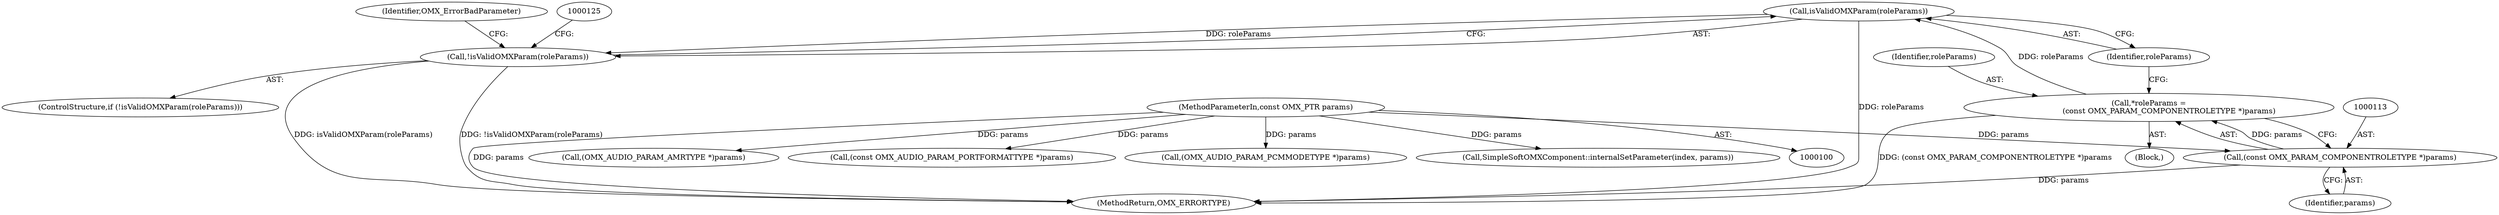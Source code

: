 digraph "0_Android_295c883fe3105b19bcd0f9e07d54c6b589fc5bff_9@pointer" {
"1000117" [label="(Call,isValidOMXParam(roleParams))"];
"1000110" [label="(Call,*roleParams =\n                 (const OMX_PARAM_COMPONENTROLETYPE *)params)"];
"1000112" [label="(Call,(const OMX_PARAM_COMPONENTROLETYPE *)params)"];
"1000102" [label="(MethodParameterIn,const OMX_PTR params)"];
"1000116" [label="(Call,!isValidOMXParam(roleParams))"];
"1000205" [label="(Call,(OMX_AUDIO_PARAM_AMRTYPE *)params)"];
"1000108" [label="(Block,)"];
"1000121" [label="(Identifier,OMX_ErrorBadParameter)"];
"1000115" [label="(ControlStructure,if (!isValidOMXParam(roleParams)))"];
"1000143" [label="(Call,(const OMX_AUDIO_PARAM_PORTFORMATTYPE *)params)"];
"1000329" [label="(MethodReturn,OMX_ERRORTYPE)"];
"1000116" [label="(Call,!isValidOMXParam(roleParams))"];
"1000110" [label="(Call,*roleParams =\n                 (const OMX_PARAM_COMPONENTROLETYPE *)params)"];
"1000112" [label="(Call,(const OMX_PARAM_COMPONENTROLETYPE *)params)"];
"1000114" [label="(Identifier,params)"];
"1000102" [label="(MethodParameterIn,const OMX_PTR params)"];
"1000286" [label="(Call,(OMX_AUDIO_PARAM_PCMMODETYPE *)params)"];
"1000111" [label="(Identifier,roleParams)"];
"1000118" [label="(Identifier,roleParams)"];
"1000117" [label="(Call,isValidOMXParam(roleParams))"];
"1000326" [label="(Call,SimpleSoftOMXComponent::internalSetParameter(index, params))"];
"1000117" -> "1000116"  [label="AST: "];
"1000117" -> "1000118"  [label="CFG: "];
"1000118" -> "1000117"  [label="AST: "];
"1000116" -> "1000117"  [label="CFG: "];
"1000117" -> "1000329"  [label="DDG: roleParams"];
"1000117" -> "1000116"  [label="DDG: roleParams"];
"1000110" -> "1000117"  [label="DDG: roleParams"];
"1000110" -> "1000108"  [label="AST: "];
"1000110" -> "1000112"  [label="CFG: "];
"1000111" -> "1000110"  [label="AST: "];
"1000112" -> "1000110"  [label="AST: "];
"1000118" -> "1000110"  [label="CFG: "];
"1000110" -> "1000329"  [label="DDG: (const OMX_PARAM_COMPONENTROLETYPE *)params"];
"1000112" -> "1000110"  [label="DDG: params"];
"1000112" -> "1000114"  [label="CFG: "];
"1000113" -> "1000112"  [label="AST: "];
"1000114" -> "1000112"  [label="AST: "];
"1000112" -> "1000329"  [label="DDG: params"];
"1000102" -> "1000112"  [label="DDG: params"];
"1000102" -> "1000100"  [label="AST: "];
"1000102" -> "1000329"  [label="DDG: params"];
"1000102" -> "1000143"  [label="DDG: params"];
"1000102" -> "1000205"  [label="DDG: params"];
"1000102" -> "1000286"  [label="DDG: params"];
"1000102" -> "1000326"  [label="DDG: params"];
"1000116" -> "1000115"  [label="AST: "];
"1000121" -> "1000116"  [label="CFG: "];
"1000125" -> "1000116"  [label="CFG: "];
"1000116" -> "1000329"  [label="DDG: isValidOMXParam(roleParams)"];
"1000116" -> "1000329"  [label="DDG: !isValidOMXParam(roleParams)"];
}
